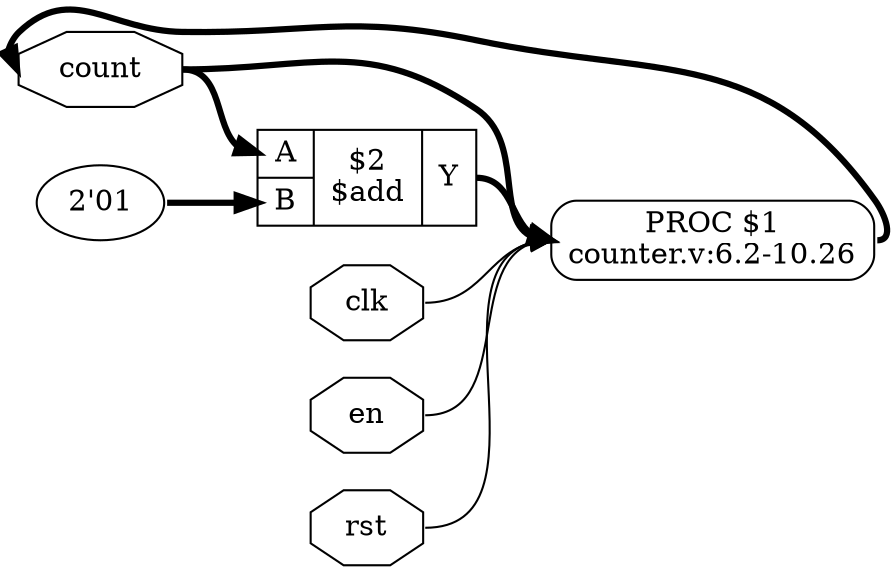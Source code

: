 digraph "counter" {
rankdir="LR";
remincross=true;
n3 [ shape=octagon, label="count", color="black", fontcolor="black"];
n4 [ shape=octagon, label="en", color="black", fontcolor="black"];
n5 [ shape=octagon, label="rst", color="black", fontcolor="black"];
n6 [ shape=octagon, label="clk", color="black", fontcolor="black"];
v0 [ label="2'01" ];
c10 [ shape=record, label="{{<p7> A|<p8> B}|$2\n$add|{<p9> Y}}",  ];
p1 [shape=box, style=rounded, label="PROC $1\ncounter.v:6.2-10.26", ];
c10:p9:e -> p1:w [color="black", fontcolor="black", style="setlinewidth(3)", label=""];
p1:e -> n3:w [color="black", fontcolor="black", style="setlinewidth(3)", label=""];
n3:e -> c10:p7:w [color="black", fontcolor="black", style="setlinewidth(3)", label=""];
n3:e -> p1:w [color="black", fontcolor="black", style="setlinewidth(3)", label=""];
n4:e -> p1:w [color="black", fontcolor="black", label=""];
n5:e -> p1:w [color="black", fontcolor="black", label=""];
n6:e -> p1:w [color="black", fontcolor="black", label=""];
v0:e -> c10:p8:w [color="black", fontcolor="black", style="setlinewidth(3)", label=""];
}
